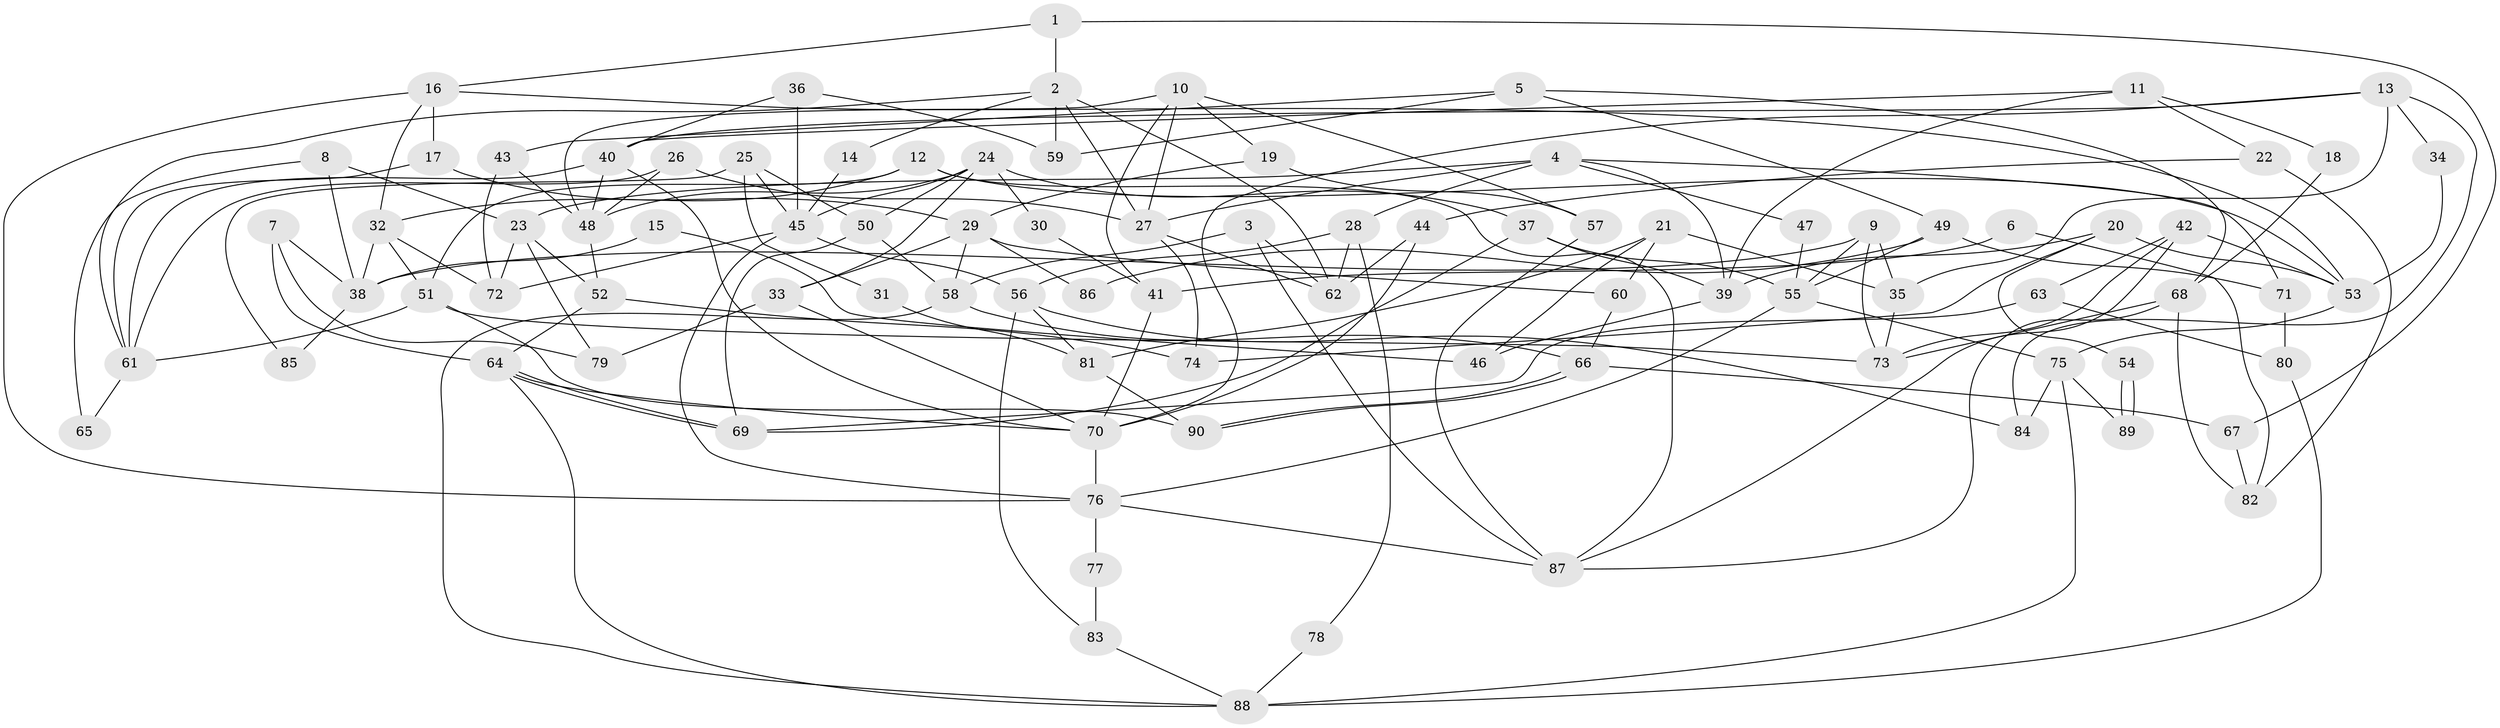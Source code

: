 // Generated by graph-tools (version 1.1) at 2025/50/03/09/25 04:50:31]
// undirected, 90 vertices, 180 edges
graph export_dot {
graph [start="1"]
  node [color=gray90,style=filled];
  1;
  2;
  3;
  4;
  5;
  6;
  7;
  8;
  9;
  10;
  11;
  12;
  13;
  14;
  15;
  16;
  17;
  18;
  19;
  20;
  21;
  22;
  23;
  24;
  25;
  26;
  27;
  28;
  29;
  30;
  31;
  32;
  33;
  34;
  35;
  36;
  37;
  38;
  39;
  40;
  41;
  42;
  43;
  44;
  45;
  46;
  47;
  48;
  49;
  50;
  51;
  52;
  53;
  54;
  55;
  56;
  57;
  58;
  59;
  60;
  61;
  62;
  63;
  64;
  65;
  66;
  67;
  68;
  69;
  70;
  71;
  72;
  73;
  74;
  75;
  76;
  77;
  78;
  79;
  80;
  81;
  82;
  83;
  84;
  85;
  86;
  87;
  88;
  89;
  90;
  1 -- 2;
  1 -- 16;
  1 -- 67;
  2 -- 61;
  2 -- 62;
  2 -- 14;
  2 -- 27;
  2 -- 59;
  3 -- 58;
  3 -- 62;
  3 -- 87;
  4 -- 27;
  4 -- 39;
  4 -- 23;
  4 -- 28;
  4 -- 47;
  4 -- 71;
  5 -- 68;
  5 -- 59;
  5 -- 43;
  5 -- 49;
  6 -- 41;
  6 -- 82;
  7 -- 64;
  7 -- 79;
  7 -- 38;
  8 -- 23;
  8 -- 38;
  8 -- 65;
  9 -- 38;
  9 -- 35;
  9 -- 55;
  9 -- 73;
  10 -- 27;
  10 -- 48;
  10 -- 19;
  10 -- 41;
  10 -- 57;
  11 -- 40;
  11 -- 22;
  11 -- 18;
  11 -- 39;
  12 -- 32;
  12 -- 87;
  12 -- 51;
  12 -- 53;
  13 -- 70;
  13 -- 40;
  13 -- 34;
  13 -- 35;
  13 -- 84;
  14 -- 45;
  15 -- 38;
  15 -- 46;
  16 -- 32;
  16 -- 76;
  16 -- 17;
  16 -- 53;
  17 -- 29;
  17 -- 61;
  18 -- 68;
  19 -- 57;
  19 -- 29;
  20 -- 39;
  20 -- 53;
  20 -- 54;
  20 -- 74;
  21 -- 35;
  21 -- 60;
  21 -- 46;
  21 -- 81;
  22 -- 44;
  22 -- 82;
  23 -- 72;
  23 -- 52;
  23 -- 79;
  24 -- 33;
  24 -- 48;
  24 -- 30;
  24 -- 37;
  24 -- 45;
  24 -- 50;
  25 -- 50;
  25 -- 45;
  25 -- 31;
  25 -- 85;
  26 -- 61;
  26 -- 27;
  26 -- 48;
  27 -- 74;
  27 -- 62;
  28 -- 56;
  28 -- 62;
  28 -- 78;
  29 -- 58;
  29 -- 33;
  29 -- 60;
  29 -- 86;
  30 -- 41;
  31 -- 81;
  32 -- 72;
  32 -- 51;
  32 -- 38;
  33 -- 70;
  33 -- 79;
  34 -- 53;
  35 -- 73;
  36 -- 40;
  36 -- 45;
  36 -- 59;
  37 -- 55;
  37 -- 39;
  37 -- 69;
  38 -- 85;
  39 -- 46;
  40 -- 61;
  40 -- 48;
  40 -- 70;
  41 -- 70;
  42 -- 53;
  42 -- 63;
  42 -- 73;
  42 -- 87;
  43 -- 48;
  43 -- 72;
  44 -- 62;
  44 -- 70;
  45 -- 56;
  45 -- 72;
  45 -- 76;
  47 -- 55;
  48 -- 52;
  49 -- 55;
  49 -- 71;
  49 -- 86;
  50 -- 69;
  50 -- 58;
  51 -- 73;
  51 -- 61;
  51 -- 90;
  52 -- 64;
  52 -- 74;
  53 -- 75;
  54 -- 89;
  54 -- 89;
  55 -- 76;
  55 -- 75;
  56 -- 84;
  56 -- 81;
  56 -- 83;
  57 -- 87;
  58 -- 88;
  58 -- 66;
  60 -- 66;
  61 -- 65;
  63 -- 80;
  63 -- 69;
  64 -- 69;
  64 -- 69;
  64 -- 70;
  64 -- 88;
  66 -- 90;
  66 -- 90;
  66 -- 67;
  67 -- 82;
  68 -- 73;
  68 -- 87;
  68 -- 82;
  70 -- 76;
  71 -- 80;
  75 -- 84;
  75 -- 88;
  75 -- 89;
  76 -- 87;
  76 -- 77;
  77 -- 83;
  78 -- 88;
  80 -- 88;
  81 -- 90;
  83 -- 88;
}

